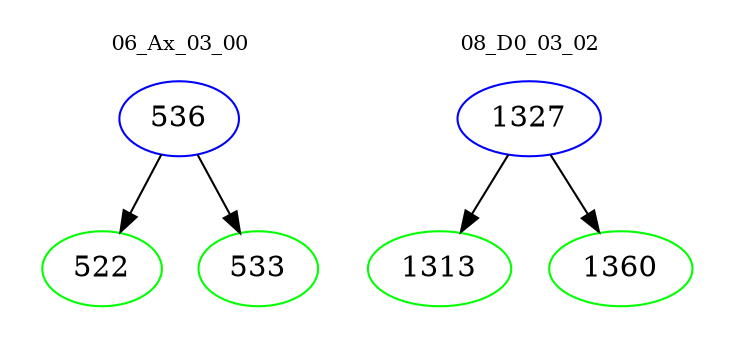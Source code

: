 digraph{
subgraph cluster_0 {
color = white
label = "06_Ax_03_00";
fontsize=10;
T0_536 [label="536", color="blue"]
T0_536 -> T0_522 [color="black"]
T0_522 [label="522", color="green"]
T0_536 -> T0_533 [color="black"]
T0_533 [label="533", color="green"]
}
subgraph cluster_1 {
color = white
label = "08_D0_03_02";
fontsize=10;
T1_1327 [label="1327", color="blue"]
T1_1327 -> T1_1313 [color="black"]
T1_1313 [label="1313", color="green"]
T1_1327 -> T1_1360 [color="black"]
T1_1360 [label="1360", color="green"]
}
}
